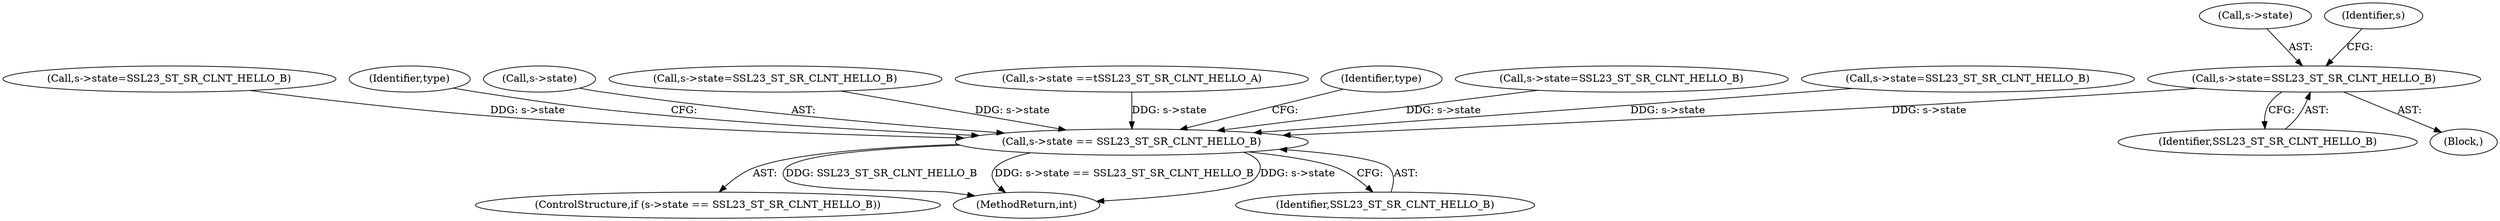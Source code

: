 digraph "0_openssl_26a59d9b46574e457870197dffa802871b4c8fc7_0@pointer" {
"1000409" [label="(Call,s->state=SSL23_ST_SR_CLNT_HELLO_B)"];
"1000706" [label="(Call,s->state == SSL23_ST_SR_CLNT_HELLO_B)"];
"1000705" [label="(ControlStructure,if (s->state == SSL23_ST_SR_CLNT_HELLO_B))"];
"1000410" [label="(Call,s->state)"];
"1000689" [label="(Identifier,s)"];
"1000359" [label="(Call,s->state=SSL23_ST_SR_CLNT_HELLO_B)"];
"1001049" [label="(Identifier,type)"];
"1000413" [label="(Identifier,SSL23_ST_SR_CLNT_HELLO_B)"];
"1000707" [label="(Call,s->state)"];
"1001252" [label="(MethodReturn,int)"];
"1000378" [label="(Call,s->state=SSL23_ST_SR_CLNT_HELLO_B)"];
"1000409" [label="(Call,s->state=SSL23_ST_SR_CLNT_HELLO_B)"];
"1000175" [label="(Call,s->state ==\tSSL23_ST_SR_CLNT_HELLO_A)"];
"1000710" [label="(Identifier,SSL23_ST_SR_CLNT_HELLO_B)"];
"1000403" [label="(Block,)"];
"1000713" [label="(Identifier,type)"];
"1000340" [label="(Call,s->state=SSL23_ST_SR_CLNT_HELLO_B)"];
"1000706" [label="(Call,s->state == SSL23_ST_SR_CLNT_HELLO_B)"];
"1000315" [label="(Call,s->state=SSL23_ST_SR_CLNT_HELLO_B)"];
"1000409" -> "1000403"  [label="AST: "];
"1000409" -> "1000413"  [label="CFG: "];
"1000410" -> "1000409"  [label="AST: "];
"1000413" -> "1000409"  [label="AST: "];
"1000689" -> "1000409"  [label="CFG: "];
"1000409" -> "1000706"  [label="DDG: s->state"];
"1000706" -> "1000705"  [label="AST: "];
"1000706" -> "1000710"  [label="CFG: "];
"1000707" -> "1000706"  [label="AST: "];
"1000710" -> "1000706"  [label="AST: "];
"1000713" -> "1000706"  [label="CFG: "];
"1001049" -> "1000706"  [label="CFG: "];
"1000706" -> "1001252"  [label="DDG: SSL23_ST_SR_CLNT_HELLO_B"];
"1000706" -> "1001252"  [label="DDG: s->state == SSL23_ST_SR_CLNT_HELLO_B"];
"1000706" -> "1001252"  [label="DDG: s->state"];
"1000315" -> "1000706"  [label="DDG: s->state"];
"1000378" -> "1000706"  [label="DDG: s->state"];
"1000175" -> "1000706"  [label="DDG: s->state"];
"1000359" -> "1000706"  [label="DDG: s->state"];
"1000340" -> "1000706"  [label="DDG: s->state"];
}

